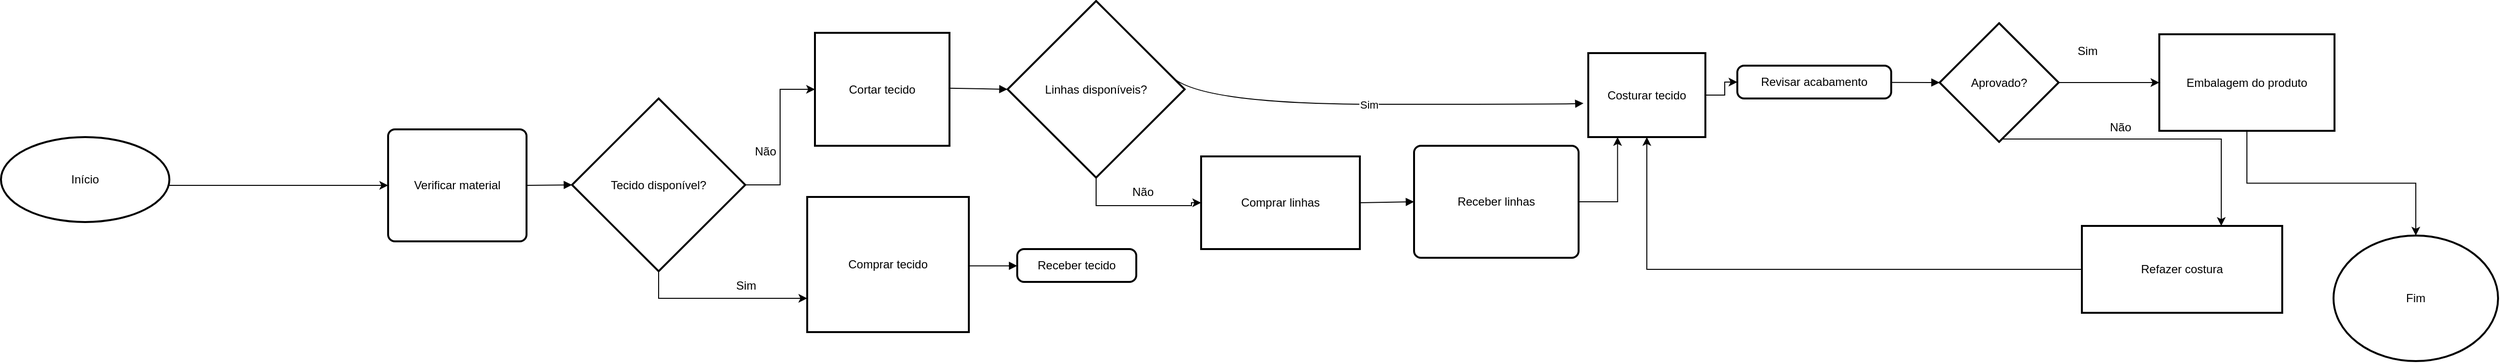 <mxfile version="24.6.2" type="device">
  <diagram name="Página-1" id="XbwN38bY5iX0UGaVnj14">
    <mxGraphModel dx="1876" dy="1737" grid="1" gridSize="10" guides="1" tooltips="1" connect="1" arrows="1" fold="1" page="1" pageScale="1" pageWidth="827" pageHeight="1169" math="0" shadow="0">
      <root>
        <mxCell id="0" />
        <mxCell id="1" parent="0" />
        <mxCell id="0ujniEJgWpkcfYZNqd3b-33" style="edgeStyle=orthogonalEdgeStyle;rounded=0;orthogonalLoop=1;jettySize=auto;html=1;entryX=0;entryY=0.5;entryDx=0;entryDy=0;" edge="1" parent="1" source="2" target="3">
          <mxGeometry relative="1" as="geometry">
            <Array as="points">
              <mxPoint x="-30" y="168" />
              <mxPoint x="-30" y="168" />
            </Array>
          </mxGeometry>
        </mxCell>
        <mxCell id="2" value="Início" style="whiteSpace=wrap;strokeWidth=2;shape=ellipse;perimeter=ellipsePerimeter;html=1;" parent="1" vertex="1">
          <mxGeometry x="-280" y="118" width="174" height="88" as="geometry" />
        </mxCell>
        <mxCell id="3" value="Verificar material" style="rounded=1;absoluteArcSize=1;arcSize=14;whiteSpace=wrap;strokeWidth=2;" parent="1" vertex="1">
          <mxGeometry x="120" y="110" width="143" height="116" as="geometry" />
        </mxCell>
        <mxCell id="0ujniEJgWpkcfYZNqd3b-34" style="edgeStyle=orthogonalEdgeStyle;rounded=0;orthogonalLoop=1;jettySize=auto;html=1;entryX=0;entryY=0.75;entryDx=0;entryDy=0;" edge="1" parent="1" source="4" target="6">
          <mxGeometry relative="1" as="geometry">
            <Array as="points">
              <mxPoint x="400" y="285" />
            </Array>
          </mxGeometry>
        </mxCell>
        <mxCell id="0ujniEJgWpkcfYZNqd3b-35" style="edgeStyle=orthogonalEdgeStyle;rounded=0;orthogonalLoop=1;jettySize=auto;html=1;entryX=0;entryY=0.5;entryDx=0;entryDy=0;" edge="1" parent="1" source="4" target="5">
          <mxGeometry relative="1" as="geometry" />
        </mxCell>
        <mxCell id="4" value="Tecido disponível?" style="rhombus;strokeWidth=2;whiteSpace=wrap;" parent="1" vertex="1">
          <mxGeometry x="310" y="78" width="179" height="179" as="geometry" />
        </mxCell>
        <mxCell id="5" value="Cortar tecido" style="whiteSpace=wrap;strokeWidth=2;" parent="1" vertex="1">
          <mxGeometry x="561" y="10" width="139" height="117" as="geometry" />
        </mxCell>
        <mxCell id="6" value="Comprar tecido" style="whiteSpace=wrap;strokeWidth=2;" parent="1" vertex="1">
          <mxGeometry x="553" y="180" width="167" height="140" as="geometry" />
        </mxCell>
        <mxCell id="0ujniEJgWpkcfYZNqd3b-38" style="edgeStyle=orthogonalEdgeStyle;rounded=0;orthogonalLoop=1;jettySize=auto;html=1;entryX=0;entryY=0.5;entryDx=0;entryDy=0;" edge="1" parent="1" source="7" target="9">
          <mxGeometry relative="1" as="geometry">
            <Array as="points">
              <mxPoint x="852" y="189" />
              <mxPoint x="950" y="189" />
              <mxPoint x="950" y="186" />
            </Array>
          </mxGeometry>
        </mxCell>
        <mxCell id="7" value="Linhas disponíveis?" style="rhombus;strokeWidth=2;whiteSpace=wrap;" parent="1" vertex="1">
          <mxGeometry x="760" y="-23" width="183" height="183" as="geometry" />
        </mxCell>
        <mxCell id="0ujniEJgWpkcfYZNqd3b-42" value="" style="edgeStyle=orthogonalEdgeStyle;rounded=0;orthogonalLoop=1;jettySize=auto;html=1;" edge="1" parent="1" source="8" target="11">
          <mxGeometry relative="1" as="geometry" />
        </mxCell>
        <mxCell id="8" value="Costurar tecido" style="whiteSpace=wrap;strokeWidth=2;" parent="1" vertex="1">
          <mxGeometry x="1360" y="31" width="121" height="87" as="geometry" />
        </mxCell>
        <mxCell id="9" value="Comprar linhas" style="whiteSpace=wrap;strokeWidth=2;" parent="1" vertex="1">
          <mxGeometry x="960" y="138" width="164" height="96" as="geometry" />
        </mxCell>
        <mxCell id="10" value="Receber tecido" style="rounded=1;absoluteArcSize=1;arcSize=14;whiteSpace=wrap;strokeWidth=2;" parent="1" vertex="1">
          <mxGeometry x="770" y="234" width="123" height="34" as="geometry" />
        </mxCell>
        <mxCell id="11" value="Revisar acabamento" style="rounded=1;absoluteArcSize=1;arcSize=14;whiteSpace=wrap;strokeWidth=2;" parent="1" vertex="1">
          <mxGeometry x="1514" y="44" width="159" height="34" as="geometry" />
        </mxCell>
        <mxCell id="0ujniEJgWpkcfYZNqd3b-44" style="edgeStyle=orthogonalEdgeStyle;rounded=0;orthogonalLoop=1;jettySize=auto;html=1;" edge="1" parent="1" source="12" target="14">
          <mxGeometry relative="1" as="geometry">
            <Array as="points">
              <mxPoint x="2014" y="120" />
            </Array>
          </mxGeometry>
        </mxCell>
        <mxCell id="0ujniEJgWpkcfYZNqd3b-46" style="edgeStyle=orthogonalEdgeStyle;rounded=0;orthogonalLoop=1;jettySize=auto;html=1;entryX=0;entryY=0.5;entryDx=0;entryDy=0;" edge="1" parent="1" source="12" target="13">
          <mxGeometry relative="1" as="geometry" />
        </mxCell>
        <mxCell id="12" value="Aprovado?" style="rhombus;strokeWidth=2;whiteSpace=wrap;" parent="1" vertex="1">
          <mxGeometry x="1723" width="123" height="123" as="geometry" />
        </mxCell>
        <mxCell id="0ujniEJgWpkcfYZNqd3b-48" style="edgeStyle=orthogonalEdgeStyle;rounded=0;orthogonalLoop=1;jettySize=auto;html=1;" edge="1" parent="1" source="13" target="16">
          <mxGeometry relative="1" as="geometry" />
        </mxCell>
        <mxCell id="13" value="Embalagem do produto" style="whiteSpace=wrap;strokeWidth=2;" parent="1" vertex="1">
          <mxGeometry x="1950" y="11.5" width="181" height="100" as="geometry" />
        </mxCell>
        <mxCell id="0ujniEJgWpkcfYZNqd3b-41" style="edgeStyle=orthogonalEdgeStyle;rounded=0;orthogonalLoop=1;jettySize=auto;html=1;" edge="1" parent="1" source="14" target="8">
          <mxGeometry relative="1" as="geometry" />
        </mxCell>
        <mxCell id="14" value="Refazer costura" style="whiteSpace=wrap;strokeWidth=2;" parent="1" vertex="1">
          <mxGeometry x="1870" y="210" width="207" height="90" as="geometry" />
        </mxCell>
        <mxCell id="0ujniEJgWpkcfYZNqd3b-39" style="edgeStyle=orthogonalEdgeStyle;rounded=0;orthogonalLoop=1;jettySize=auto;html=1;entryX=0.25;entryY=1;entryDx=0;entryDy=0;" edge="1" parent="1" source="15" target="8">
          <mxGeometry relative="1" as="geometry" />
        </mxCell>
        <mxCell id="15" value="Receber linhas" style="rounded=1;absoluteArcSize=1;arcSize=14;whiteSpace=wrap;strokeWidth=2;" parent="1" vertex="1">
          <mxGeometry x="1180" y="127" width="170" height="116" as="geometry" />
        </mxCell>
        <mxCell id="16" value="Fim" style="whiteSpace=wrap;strokeWidth=2;shape=ellipse;perimeter=ellipsePerimeter;html=1;" parent="1" vertex="1">
          <mxGeometry x="2130" y="220" width="170" height="130" as="geometry" />
        </mxCell>
        <mxCell id="18" value="" style="curved=1;startArrow=none;endArrow=block;exitX=1;exitY=0.5;entryX=0;entryY=0.5;" parent="1" source="3" target="4" edge="1">
          <mxGeometry relative="1" as="geometry">
            <Array as="points" />
          </mxGeometry>
        </mxCell>
        <mxCell id="21" value="" style="curved=1;startArrow=none;endArrow=block;exitX=1;exitY=0.49;entryX=0;entryY=0.5;" parent="1" source="5" target="7" edge="1">
          <mxGeometry relative="1" as="geometry">
            <Array as="points" />
          </mxGeometry>
        </mxCell>
        <mxCell id="22" value="Sim" style="curved=1;startArrow=none;endArrow=block;exitX=1;exitY=0.4;entryX=-0.041;entryY=0.598;entryDx=0;entryDy=0;entryPerimeter=0;" parent="1" source="7" target="8" edge="1">
          <mxGeometry relative="1" as="geometry">
            <Array as="points">
              <mxPoint x="952" y="84" />
              <mxPoint x="1334" y="84" />
            </Array>
          </mxGeometry>
        </mxCell>
        <mxCell id="24" value="" style="curved=1;startArrow=none;endArrow=block;exitX=1.01;exitY=0.51;entryX=0;entryY=0.51;" parent="1" source="6" target="10" edge="1">
          <mxGeometry relative="1" as="geometry">
            <Array as="points" />
          </mxGeometry>
        </mxCell>
        <mxCell id="26" value="" style="curved=1;startArrow=none;endArrow=block;exitX=1;exitY=0.51;entryX=0;entryY=0.5;" parent="1" source="11" target="12" edge="1">
          <mxGeometry relative="1" as="geometry">
            <Array as="points" />
          </mxGeometry>
        </mxCell>
        <mxCell id="29" value="" style="curved=1;startArrow=none;endArrow=block;exitX=1;exitY=0.5;entryX=0;entryY=0.5;" parent="1" source="9" target="15" edge="1">
          <mxGeometry relative="1" as="geometry">
            <Array as="points" />
          </mxGeometry>
        </mxCell>
        <mxCell id="0ujniEJgWpkcfYZNqd3b-36" value="Sim" style="text;html=1;align=center;verticalAlign=middle;whiteSpace=wrap;rounded=0;" vertex="1" parent="1">
          <mxGeometry x="460" y="257" width="60" height="30" as="geometry" />
        </mxCell>
        <mxCell id="0ujniEJgWpkcfYZNqd3b-37" value="Não" style="text;html=1;align=center;verticalAlign=middle;whiteSpace=wrap;rounded=0;" vertex="1" parent="1">
          <mxGeometry x="480" y="118" width="60" height="30" as="geometry" />
        </mxCell>
        <mxCell id="0ujniEJgWpkcfYZNqd3b-40" value="Não" style="text;html=1;align=center;verticalAlign=middle;whiteSpace=wrap;rounded=0;" vertex="1" parent="1">
          <mxGeometry x="870" y="160" width="60" height="30" as="geometry" />
        </mxCell>
        <mxCell id="0ujniEJgWpkcfYZNqd3b-45" value="Não" style="text;html=1;align=center;verticalAlign=middle;whiteSpace=wrap;rounded=0;" vertex="1" parent="1">
          <mxGeometry x="1880" y="93" width="60" height="30" as="geometry" />
        </mxCell>
        <mxCell id="0ujniEJgWpkcfYZNqd3b-47" value="Sim" style="text;html=1;align=center;verticalAlign=middle;whiteSpace=wrap;rounded=0;" vertex="1" parent="1">
          <mxGeometry x="1846" y="14" width="60" height="30" as="geometry" />
        </mxCell>
      </root>
    </mxGraphModel>
  </diagram>
</mxfile>
